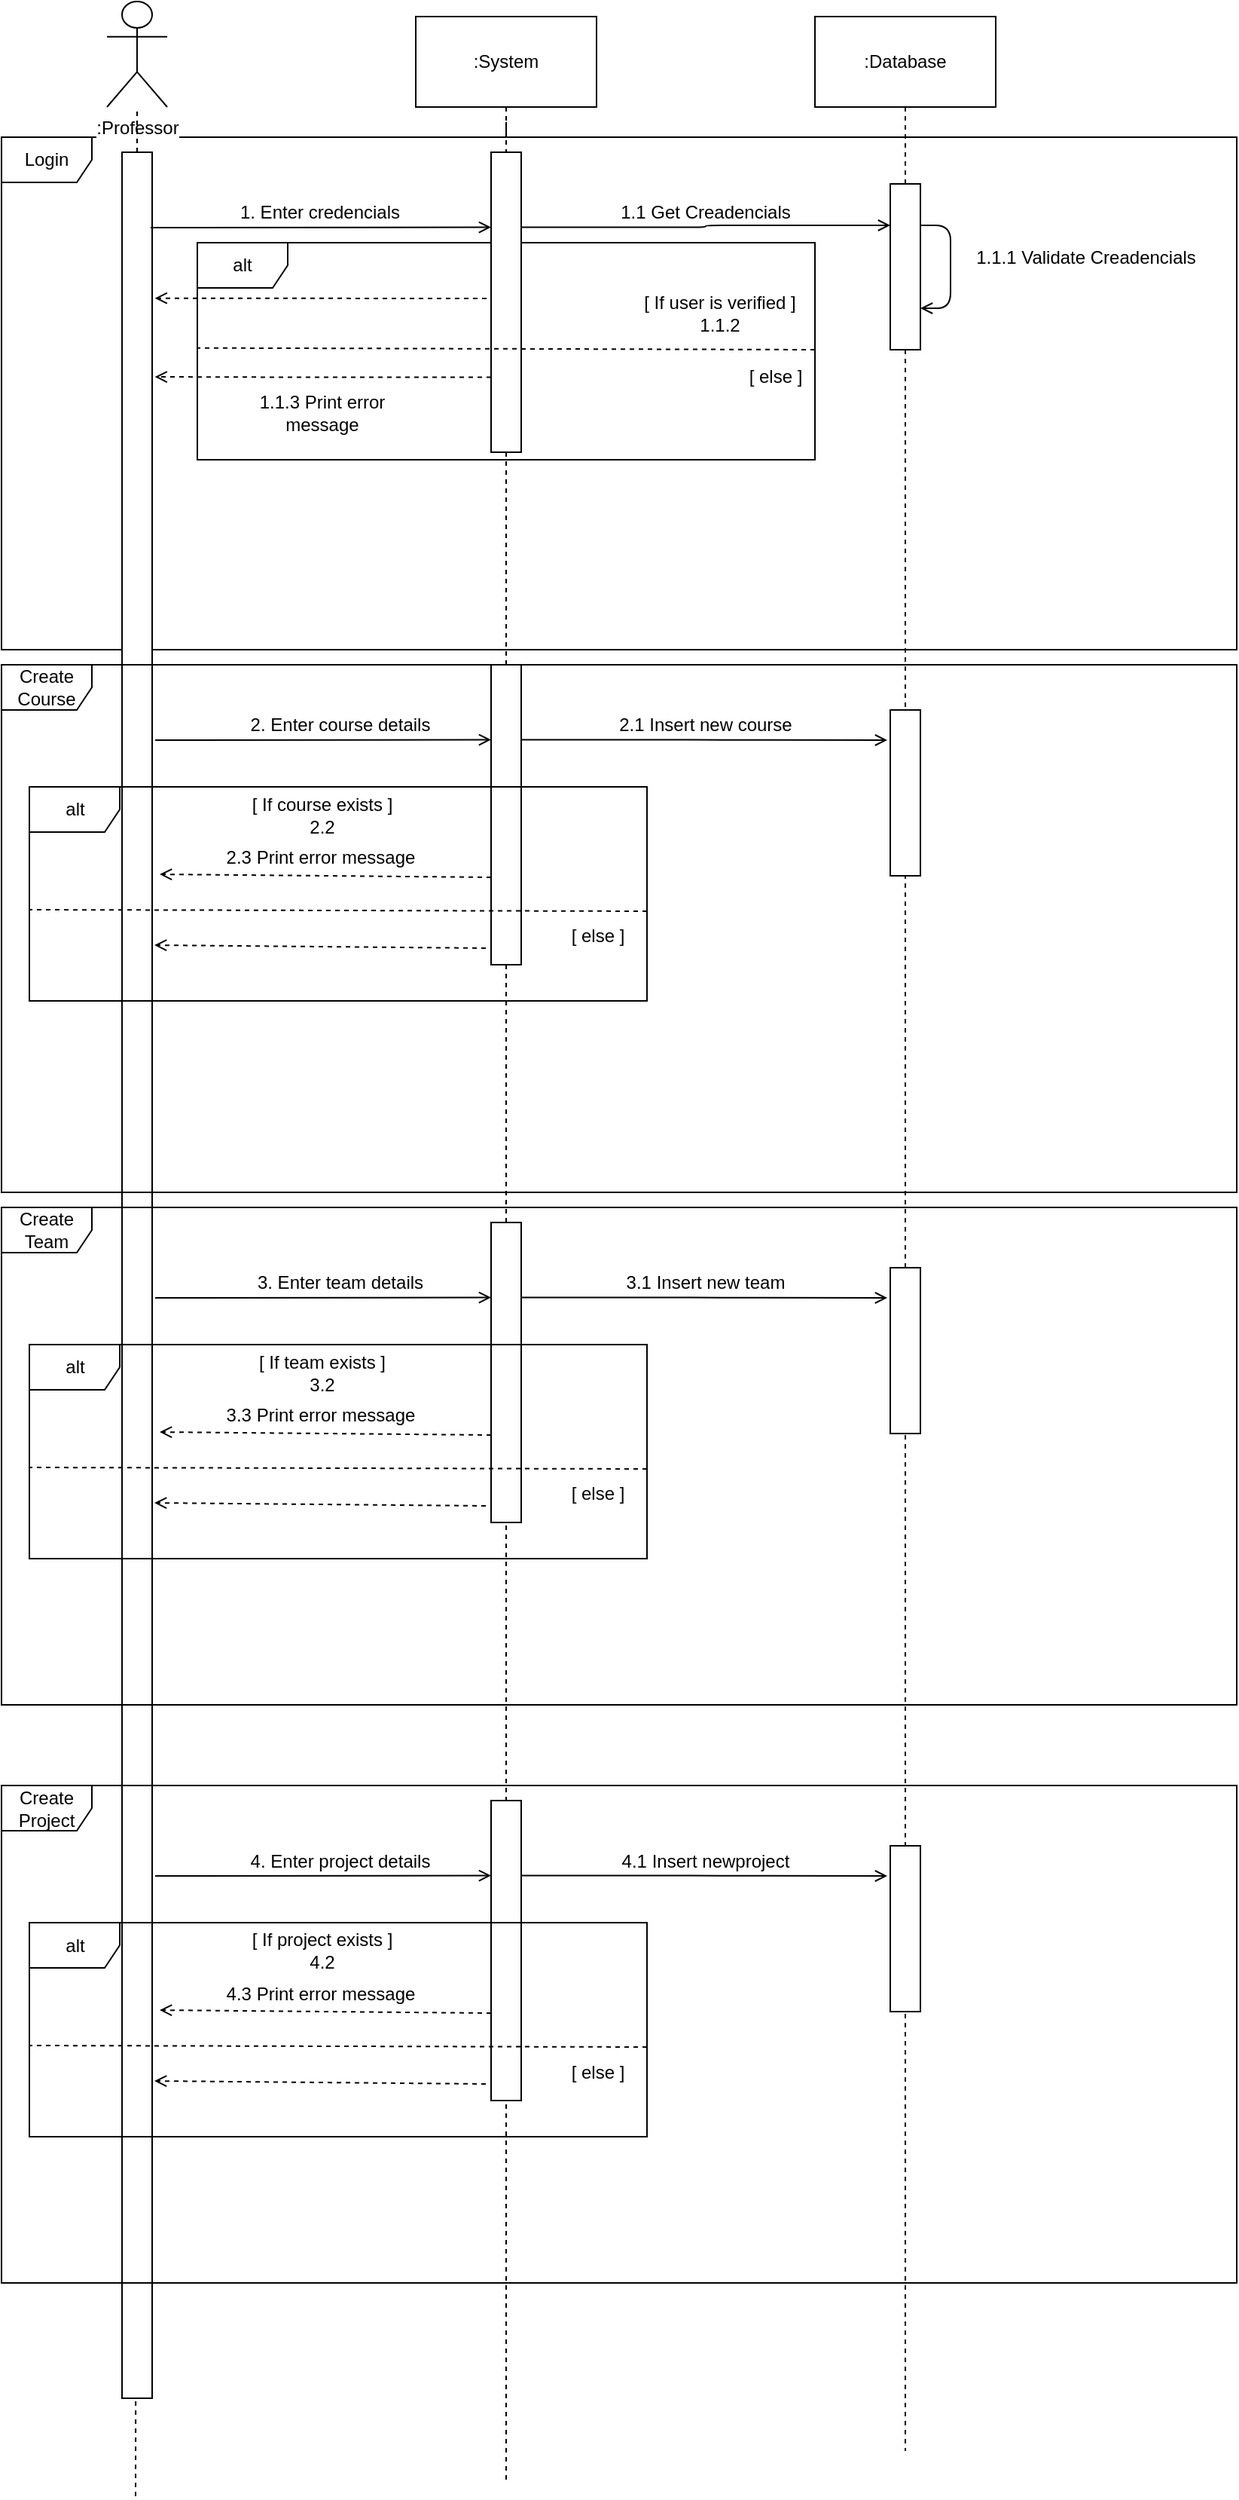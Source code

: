 <mxfile version="10.8.1" type="device"><diagram name="Page-1" id="13e1069c-82ec-6db2-03f1-153e76fe0fe0"><mxGraphModel dx="1885" dy="1888" grid="1" gridSize="10" guides="1" tooltips="1" connect="1" arrows="1" fold="1" page="1" pageScale="1" pageWidth="1100" pageHeight="850" background="#ffffff" math="0" shadow="0"><root><mxCell id="0"/><mxCell id="1" parent="0"/><mxCell id="8hnLKRidfZK9zV9FMf3j-45" value="Login" style="shape=umlFrame;whiteSpace=wrap;html=1;fillColor=none;" vertex="1" parent="1"><mxGeometry x="118" y="125" width="820" height="340" as="geometry"/></mxCell><mxCell id="8hnLKRidfZK9zV9FMf3j-36" value="alt" style="shape=umlFrame;whiteSpace=wrap;html=1;fillColor=none;" vertex="1" parent="1"><mxGeometry x="248" y="195" width="410" height="144" as="geometry"/></mxCell><mxCell id="8hnLKRidfZK9zV9FMf3j-4" value="&lt;div&gt;:Professor&lt;/div&gt;" style="shape=umlActor;verticalLabelPosition=bottom;labelBackgroundColor=#ffffff;verticalAlign=top;html=1;outlineConnect=0;" vertex="1" parent="1"><mxGeometry x="188" y="35" width="40" height="70" as="geometry"/></mxCell><mxCell id="8hnLKRidfZK9zV9FMf3j-13" style="edgeStyle=orthogonalEdgeStyle;rounded=0;orthogonalLoop=1;jettySize=auto;html=1;exitX=0.5;exitY=1;exitDx=0;exitDy=0;dashed=1;endArrow=none;endFill=0;" edge="1" parent="1" source="8hnLKRidfZK9zV9FMf3j-48"><mxGeometry relative="1" as="geometry"><mxPoint x="453" y="1680" as="targetPoint"/></mxGeometry></mxCell><mxCell id="8hnLKRidfZK9zV9FMf3j-14" style="edgeStyle=orthogonalEdgeStyle;rounded=1;orthogonalLoop=1;jettySize=auto;html=1;exitX=0.5;exitY=1;exitDx=0;exitDy=0;dashed=1;endArrow=none;endFill=0;" edge="1" parent="1" source="8hnLKRidfZK9zV9FMf3j-25"><mxGeometry relative="1" as="geometry"><mxPoint x="718" y="1660" as="targetPoint"/><mxPoint x="718" y="115" as="sourcePoint"/></mxGeometry></mxCell><mxCell id="8hnLKRidfZK9zV9FMf3j-10" value="" style="endArrow=none;html=1;rounded=1;dashed=1;" edge="1" parent="1" source="8hnLKRidfZK9zV9FMf3j-16" target="8hnLKRidfZK9zV9FMf3j-4"><mxGeometry width="50" height="50" relative="1" as="geometry"><mxPoint x="207" y="775" as="sourcePoint"/><mxPoint x="238" y="135" as="targetPoint"/></mxGeometry></mxCell><mxCell id="8hnLKRidfZK9zV9FMf3j-16" value="" style="rounded=0;whiteSpace=wrap;html=1;" vertex="1" parent="1"><mxGeometry x="198" y="135" width="20" height="1490" as="geometry"/></mxCell><mxCell id="8hnLKRidfZK9zV9FMf3j-17" value="" style="endArrow=none;html=1;rounded=1;dashed=1;" edge="1" parent="1" target="8hnLKRidfZK9zV9FMf3j-16"><mxGeometry width="50" height="50" relative="1" as="geometry"><mxPoint x="207" y="1690" as="sourcePoint"/><mxPoint x="207.95" y="105" as="targetPoint"/></mxGeometry></mxCell><mxCell id="8hnLKRidfZK9zV9FMf3j-29" style="edgeStyle=orthogonalEdgeStyle;rounded=1;orthogonalLoop=1;jettySize=auto;html=1;exitX=1;exitY=0.25;exitDx=0;exitDy=0;entryX=0;entryY=0.25;entryDx=0;entryDy=0;endArrow=open;endFill=0;" edge="1" parent="1" source="8hnLKRidfZK9zV9FMf3j-18" target="8hnLKRidfZK9zV9FMf3j-25"><mxGeometry relative="1" as="geometry"/></mxCell><mxCell id="8hnLKRidfZK9zV9FMf3j-42" style="edgeStyle=orthogonalEdgeStyle;rounded=1;orthogonalLoop=1;jettySize=auto;html=1;exitX=0;exitY=0.75;exitDx=0;exitDy=0;entryX=1.091;entryY=0.1;entryDx=0;entryDy=0;dashed=1;endArrow=open;endFill=0;entryPerimeter=0;" edge="1" parent="1" source="8hnLKRidfZK9zV9FMf3j-18" target="8hnLKRidfZK9zV9FMf3j-16"><mxGeometry relative="1" as="geometry"/></mxCell><mxCell id="8hnLKRidfZK9zV9FMf3j-18" value="" style="rounded=0;whiteSpace=wrap;html=1;" vertex="1" parent="1"><mxGeometry x="443" y="135" width="20" height="199" as="geometry"/></mxCell><mxCell id="8hnLKRidfZK9zV9FMf3j-19" style="edgeStyle=orthogonalEdgeStyle;rounded=0;orthogonalLoop=1;jettySize=auto;html=1;exitX=0.5;exitY=1;exitDx=0;exitDy=0;dashed=1;endArrow=none;endFill=0;" edge="1" parent="1" source="8hnLKRidfZK9zV9FMf3j-22" target="8hnLKRidfZK9zV9FMf3j-18"><mxGeometry relative="1" as="geometry"><mxPoint x="453" y="775" as="targetPoint"/><mxPoint x="451" y="110" as="sourcePoint"/></mxGeometry></mxCell><mxCell id="8hnLKRidfZK9zV9FMf3j-20" value="" style="endArrow=open;html=1;entryX=0;entryY=0.25;entryDx=0;entryDy=0;endFill=0;" edge="1" parent="1" target="8hnLKRidfZK9zV9FMf3j-18"><mxGeometry width="50" height="50" relative="1" as="geometry"><mxPoint x="217" y="185" as="sourcePoint"/><mxPoint x="288" y="145" as="targetPoint"/></mxGeometry></mxCell><mxCell id="8hnLKRidfZK9zV9FMf3j-21" value="1. Enter credencials" style="text;html=1;strokeColor=none;fillColor=none;align=center;verticalAlign=middle;whiteSpace=wrap;rounded=0;" vertex="1" parent="1"><mxGeometry x="268" y="165" width="123" height="20" as="geometry"/></mxCell><mxCell id="8hnLKRidfZK9zV9FMf3j-22" value=":System" style="rounded=0;whiteSpace=wrap;html=1;" vertex="1" parent="1"><mxGeometry x="393" y="45" width="120" height="60" as="geometry"/></mxCell><mxCell id="8hnLKRidfZK9zV9FMf3j-23" value=":Database" style="rounded=0;whiteSpace=wrap;html=1;" vertex="1" parent="1"><mxGeometry x="658" y="45" width="120" height="60" as="geometry"/></mxCell><mxCell id="8hnLKRidfZK9zV9FMf3j-25" value="" style="rounded=0;whiteSpace=wrap;html=1;" vertex="1" parent="1"><mxGeometry x="708" y="156" width="20" height="110" as="geometry"/></mxCell><mxCell id="8hnLKRidfZK9zV9FMf3j-27" style="edgeStyle=orthogonalEdgeStyle;rounded=1;orthogonalLoop=1;jettySize=auto;html=1;exitX=0.5;exitY=1;exitDx=0;exitDy=0;dashed=1;endArrow=none;endFill=0;" edge="1" parent="1" source="8hnLKRidfZK9zV9FMf3j-23" target="8hnLKRidfZK9zV9FMf3j-25"><mxGeometry relative="1" as="geometry"><mxPoint x="718" y="775" as="targetPoint"/><mxPoint x="718" y="105" as="sourcePoint"/></mxGeometry></mxCell><mxCell id="8hnLKRidfZK9zV9FMf3j-28" value="1.1 Get Creadencials " style="text;html=1;strokeColor=none;fillColor=none;align=center;verticalAlign=middle;whiteSpace=wrap;rounded=0;" vertex="1" parent="1"><mxGeometry x="524" y="165" width="123" height="20" as="geometry"/></mxCell><mxCell id="8hnLKRidfZK9zV9FMf3j-30" style="edgeStyle=orthogonalEdgeStyle;rounded=1;orthogonalLoop=1;jettySize=auto;html=1;exitX=1;exitY=0.25;exitDx=0;exitDy=0;entryX=1;entryY=0.75;entryDx=0;entryDy=0;endArrow=open;endFill=0;" edge="1" parent="1" source="8hnLKRidfZK9zV9FMf3j-25" target="8hnLKRidfZK9zV9FMf3j-25"><mxGeometry relative="1" as="geometry"/></mxCell><mxCell id="8hnLKRidfZK9zV9FMf3j-31" value="1.1.1 Validate Creadencials " style="text;html=1;strokeColor=none;fillColor=none;align=center;verticalAlign=middle;whiteSpace=wrap;rounded=0;" vertex="1" parent="1"><mxGeometry x="758" y="195" width="160" height="20" as="geometry"/></mxCell><mxCell id="8hnLKRidfZK9zV9FMf3j-38" value="" style="endArrow=open;html=1;exitX=-0.15;exitY=0.691;exitDx=0;exitDy=0;exitPerimeter=0;endFill=0;entryX=1.091;entryY=0.065;entryDx=0;entryDy=0;entryPerimeter=0;dashed=1;" edge="1" parent="1" target="8hnLKRidfZK9zV9FMf3j-16"><mxGeometry width="50" height="50" relative="1" as="geometry"><mxPoint x="440" y="232" as="sourcePoint"/><mxPoint x="238" y="232" as="targetPoint"/></mxGeometry></mxCell><mxCell id="8hnLKRidfZK9zV9FMf3j-39" value="&lt;div&gt;[ If user is verified ]&lt;/div&gt;&lt;div&gt;1.1.2&lt;br&gt;&lt;/div&gt;" style="text;html=1;strokeColor=none;fillColor=none;align=center;verticalAlign=middle;whiteSpace=wrap;rounded=0;" vertex="1" parent="1"><mxGeometry x="534" y="225" width="122" height="34" as="geometry"/></mxCell><mxCell id="8hnLKRidfZK9zV9FMf3j-40" value="" style="endArrow=none;dashed=1;html=1;exitX=1;exitY=0.493;exitDx=0;exitDy=0;exitPerimeter=0;entryX=0;entryY=0.485;entryDx=0;entryDy=0;entryPerimeter=0;" edge="1" parent="1" source="8hnLKRidfZK9zV9FMf3j-36" target="8hnLKRidfZK9zV9FMf3j-36"><mxGeometry width="50" height="50" relative="1" as="geometry"><mxPoint x="388" y="301" as="sourcePoint"/><mxPoint x="438" y="251" as="targetPoint"/></mxGeometry></mxCell><mxCell id="8hnLKRidfZK9zV9FMf3j-43" value="[ else ]" style="text;html=1;strokeColor=none;fillColor=none;align=center;verticalAlign=middle;whiteSpace=wrap;rounded=0;" vertex="1" parent="1"><mxGeometry x="608" y="277" width="48" height="14" as="geometry"/></mxCell><mxCell id="8hnLKRidfZK9zV9FMf3j-44" value="1.1.3 Print error message" style="text;html=1;strokeColor=none;fillColor=none;align=center;verticalAlign=middle;whiteSpace=wrap;rounded=0;" vertex="1" parent="1"><mxGeometry x="269.5" y="291" width="122" height="34" as="geometry"/></mxCell><mxCell id="8hnLKRidfZK9zV9FMf3j-54" style="edgeStyle=orthogonalEdgeStyle;rounded=1;orthogonalLoop=1;jettySize=auto;html=1;exitX=1;exitY=0.25;exitDx=0;exitDy=0;entryX=-0.1;entryY=0.182;entryDx=0;entryDy=0;entryPerimeter=0;endArrow=open;endFill=0;" edge="1" parent="1" source="8hnLKRidfZK9zV9FMf3j-48" target="8hnLKRidfZK9zV9FMf3j-53"><mxGeometry relative="1" as="geometry"/></mxCell><mxCell id="8hnLKRidfZK9zV9FMf3j-48" value="" style="rounded=0;whiteSpace=wrap;html=1;" vertex="1" parent="1"><mxGeometry x="443" y="475" width="20" height="199" as="geometry"/></mxCell><mxCell id="8hnLKRidfZK9zV9FMf3j-49" style="edgeStyle=orthogonalEdgeStyle;rounded=0;orthogonalLoop=1;jettySize=auto;html=1;exitX=0.5;exitY=1;exitDx=0;exitDy=0;dashed=1;endArrow=none;endFill=0;" edge="1" parent="1" source="8hnLKRidfZK9zV9FMf3j-18" target="8hnLKRidfZK9zV9FMf3j-48"><mxGeometry relative="1" as="geometry"><mxPoint x="453" y="1155" as="targetPoint"/><mxPoint x="453" y="334" as="sourcePoint"/></mxGeometry></mxCell><mxCell id="8hnLKRidfZK9zV9FMf3j-50" value="" style="endArrow=open;html=1;entryX=0;entryY=0.25;entryDx=0;entryDy=0;endFill=0;" edge="1" parent="1" target="8hnLKRidfZK9zV9FMf3j-48"><mxGeometry width="50" height="50" relative="1" as="geometry"><mxPoint x="220" y="525" as="sourcePoint"/><mxPoint x="288" y="505" as="targetPoint"/></mxGeometry></mxCell><mxCell id="8hnLKRidfZK9zV9FMf3j-51" value="2. Enter course details" style="text;html=1;strokeColor=none;fillColor=none;align=center;verticalAlign=middle;whiteSpace=wrap;rounded=0;" vertex="1" parent="1"><mxGeometry x="278" y="505" width="130" height="20" as="geometry"/></mxCell><mxCell id="8hnLKRidfZK9zV9FMf3j-53" value="" style="rounded=0;whiteSpace=wrap;html=1;" vertex="1" parent="1"><mxGeometry x="708" y="505" width="20" height="110" as="geometry"/></mxCell><mxCell id="8hnLKRidfZK9zV9FMf3j-55" value="2.1 Insert new course " style="text;html=1;strokeColor=none;fillColor=none;align=center;verticalAlign=middle;whiteSpace=wrap;rounded=0;" vertex="1" parent="1"><mxGeometry x="513" y="505" width="145" height="20" as="geometry"/></mxCell><mxCell id="8hnLKRidfZK9zV9FMf3j-59" value="&lt;div&gt;[ If course exists ]&lt;/div&gt;&lt;div&gt;2.2&lt;br&gt;&lt;/div&gt;" style="text;html=1;strokeColor=none;fillColor=none;align=center;verticalAlign=middle;whiteSpace=wrap;rounded=0;" vertex="1" parent="1"><mxGeometry x="269.5" y="562" width="122" height="25" as="geometry"/></mxCell><mxCell id="8hnLKRidfZK9zV9FMf3j-60" value="[ else ]" style="text;html=1;strokeColor=none;fillColor=none;align=center;verticalAlign=middle;whiteSpace=wrap;rounded=0;" vertex="1" parent="1"><mxGeometry x="490" y="648" width="48" height="14" as="geometry"/></mxCell><mxCell id="8hnLKRidfZK9zV9FMf3j-62" value="" style="endArrow=none;dashed=1;html=1;exitX=1;exitY=0.493;exitDx=0;exitDy=0;exitPerimeter=0;entryX=0;entryY=0.485;entryDx=0;entryDy=0;entryPerimeter=0;" edge="1" parent="1"><mxGeometry width="50" height="50" relative="1" as="geometry"><mxPoint x="546.5" y="638.5" as="sourcePoint"/><mxPoint x="136.5" y="637.5" as="targetPoint"/></mxGeometry></mxCell><mxCell id="8hnLKRidfZK9zV9FMf3j-64" value="" style="endArrow=open;html=1;exitX=-0.15;exitY=0.691;exitDx=0;exitDy=0;exitPerimeter=0;endFill=0;entryX=1.1;entryY=0.1;entryDx=0;entryDy=0;entryPerimeter=0;dashed=1;" edge="1" parent="1"><mxGeometry width="50" height="50" relative="1" as="geometry"><mxPoint x="443" y="616" as="sourcePoint"/><mxPoint x="223" y="614" as="targetPoint"/></mxGeometry></mxCell><mxCell id="8hnLKRidfZK9zV9FMf3j-65" value="2.3 Print error message" style="text;html=1;strokeColor=none;fillColor=none;align=center;verticalAlign=middle;whiteSpace=wrap;rounded=0;" vertex="1" parent="1"><mxGeometry x="258.5" y="596" width="142" height="14" as="geometry"/></mxCell><mxCell id="8hnLKRidfZK9zV9FMf3j-66" value="" style="endArrow=open;html=1;exitX=-0.15;exitY=0.691;exitDx=0;exitDy=0;exitPerimeter=0;endFill=0;entryX=1.1;entryY=0.1;entryDx=0;entryDy=0;entryPerimeter=0;dashed=1;" edge="1" parent="1"><mxGeometry width="50" height="50" relative="1" as="geometry"><mxPoint x="439.5" y="663" as="sourcePoint"/><mxPoint x="219.5" y="661" as="targetPoint"/></mxGeometry></mxCell><mxCell id="8hnLKRidfZK9zV9FMf3j-58" value="alt" style="shape=umlFrame;whiteSpace=wrap;html=1;fillColor=none;" vertex="1" parent="1"><mxGeometry x="136.5" y="556" width="410" height="142" as="geometry"/></mxCell><mxCell id="8hnLKRidfZK9zV9FMf3j-67" style="edgeStyle=orthogonalEdgeStyle;rounded=1;orthogonalLoop=1;jettySize=auto;html=1;exitX=1;exitY=0.25;exitDx=0;exitDy=0;entryX=-0.1;entryY=0.182;entryDx=0;entryDy=0;entryPerimeter=0;endArrow=open;endFill=0;" edge="1" parent="1" source="8hnLKRidfZK9zV9FMf3j-68" target="8hnLKRidfZK9zV9FMf3j-71"><mxGeometry relative="1" as="geometry"/></mxCell><mxCell id="8hnLKRidfZK9zV9FMf3j-68" value="" style="rounded=0;whiteSpace=wrap;html=1;" vertex="1" parent="1"><mxGeometry x="443" y="845" width="20" height="199" as="geometry"/></mxCell><mxCell id="8hnLKRidfZK9zV9FMf3j-69" value="" style="endArrow=open;html=1;entryX=0;entryY=0.25;entryDx=0;entryDy=0;endFill=0;" edge="1" parent="1" target="8hnLKRidfZK9zV9FMf3j-68"><mxGeometry width="50" height="50" relative="1" as="geometry"><mxPoint x="220" y="895" as="sourcePoint"/><mxPoint x="288" y="875" as="targetPoint"/></mxGeometry></mxCell><mxCell id="8hnLKRidfZK9zV9FMf3j-70" value="3. Enter team details" style="text;html=1;strokeColor=none;fillColor=none;align=center;verticalAlign=middle;whiteSpace=wrap;rounded=0;" vertex="1" parent="1"><mxGeometry x="278" y="875" width="130" height="20" as="geometry"/></mxCell><mxCell id="8hnLKRidfZK9zV9FMf3j-71" value="" style="rounded=0;whiteSpace=wrap;html=1;" vertex="1" parent="1"><mxGeometry x="708" y="875" width="20" height="110" as="geometry"/></mxCell><mxCell id="8hnLKRidfZK9zV9FMf3j-72" value="3.1 Insert new team " style="text;html=1;strokeColor=none;fillColor=none;align=center;verticalAlign=middle;whiteSpace=wrap;rounded=0;" vertex="1" parent="1"><mxGeometry x="513" y="875" width="145" height="20" as="geometry"/></mxCell><mxCell id="8hnLKRidfZK9zV9FMf3j-73" value="&lt;div&gt;[ If team exists ]&lt;/div&gt;&lt;div&gt;3.2&lt;br&gt;&lt;/div&gt;" style="text;html=1;strokeColor=none;fillColor=none;align=center;verticalAlign=middle;whiteSpace=wrap;rounded=0;" vertex="1" parent="1"><mxGeometry x="269.5" y="932" width="122" height="25" as="geometry"/></mxCell><mxCell id="8hnLKRidfZK9zV9FMf3j-74" value="[ else ]" style="text;html=1;strokeColor=none;fillColor=none;align=center;verticalAlign=middle;whiteSpace=wrap;rounded=0;" vertex="1" parent="1"><mxGeometry x="490" y="1018" width="48" height="14" as="geometry"/></mxCell><mxCell id="8hnLKRidfZK9zV9FMf3j-75" value="" style="endArrow=none;dashed=1;html=1;exitX=1;exitY=0.493;exitDx=0;exitDy=0;exitPerimeter=0;entryX=0;entryY=0.485;entryDx=0;entryDy=0;entryPerimeter=0;" edge="1" parent="1"><mxGeometry width="50" height="50" relative="1" as="geometry"><mxPoint x="546.5" y="1008.5" as="sourcePoint"/><mxPoint x="136.5" y="1007.5" as="targetPoint"/></mxGeometry></mxCell><mxCell id="8hnLKRidfZK9zV9FMf3j-76" value="" style="endArrow=open;html=1;exitX=-0.15;exitY=0.691;exitDx=0;exitDy=0;exitPerimeter=0;endFill=0;entryX=1.1;entryY=0.1;entryDx=0;entryDy=0;entryPerimeter=0;dashed=1;" edge="1" parent="1"><mxGeometry width="50" height="50" relative="1" as="geometry"><mxPoint x="443" y="986" as="sourcePoint"/><mxPoint x="223" y="984" as="targetPoint"/></mxGeometry></mxCell><mxCell id="8hnLKRidfZK9zV9FMf3j-77" value="3.3 Print error message" style="text;html=1;strokeColor=none;fillColor=none;align=center;verticalAlign=middle;whiteSpace=wrap;rounded=0;" vertex="1" parent="1"><mxGeometry x="258.5" y="966" width="142" height="14" as="geometry"/></mxCell><mxCell id="8hnLKRidfZK9zV9FMf3j-78" value="" style="endArrow=open;html=1;exitX=-0.15;exitY=0.691;exitDx=0;exitDy=0;exitPerimeter=0;endFill=0;entryX=1.1;entryY=0.1;entryDx=0;entryDy=0;entryPerimeter=0;dashed=1;" edge="1" parent="1"><mxGeometry width="50" height="50" relative="1" as="geometry"><mxPoint x="439.5" y="1033" as="sourcePoint"/><mxPoint x="219.5" y="1031.0" as="targetPoint"/></mxGeometry></mxCell><mxCell id="8hnLKRidfZK9zV9FMf3j-79" value="alt" style="shape=umlFrame;whiteSpace=wrap;html=1;fillColor=none;" vertex="1" parent="1"><mxGeometry x="136.5" y="926" width="410" height="142" as="geometry"/></mxCell><mxCell id="8hnLKRidfZK9zV9FMf3j-81" style="edgeStyle=orthogonalEdgeStyle;rounded=1;orthogonalLoop=1;jettySize=auto;html=1;exitX=1;exitY=0.25;exitDx=0;exitDy=0;entryX=-0.1;entryY=0.182;entryDx=0;entryDy=0;entryPerimeter=0;endArrow=open;endFill=0;" edge="1" parent="1" source="8hnLKRidfZK9zV9FMf3j-82" target="8hnLKRidfZK9zV9FMf3j-85"><mxGeometry relative="1" as="geometry"/></mxCell><mxCell id="8hnLKRidfZK9zV9FMf3j-82" value="" style="rounded=0;whiteSpace=wrap;html=1;" vertex="1" parent="1"><mxGeometry x="443" y="1228.5" width="20" height="199" as="geometry"/></mxCell><mxCell id="8hnLKRidfZK9zV9FMf3j-83" value="" style="endArrow=open;html=1;entryX=0;entryY=0.25;entryDx=0;entryDy=0;endFill=0;" edge="1" parent="1" target="8hnLKRidfZK9zV9FMf3j-82"><mxGeometry width="50" height="50" relative="1" as="geometry"><mxPoint x="220" y="1278.5" as="sourcePoint"/><mxPoint x="288" y="1258.5" as="targetPoint"/></mxGeometry></mxCell><mxCell id="8hnLKRidfZK9zV9FMf3j-84" value="4. Enter project details" style="text;html=1;strokeColor=none;fillColor=none;align=center;verticalAlign=middle;whiteSpace=wrap;rounded=0;" vertex="1" parent="1"><mxGeometry x="278" y="1258.5" width="130" height="20" as="geometry"/></mxCell><mxCell id="8hnLKRidfZK9zV9FMf3j-85" value="" style="rounded=0;whiteSpace=wrap;html=1;" vertex="1" parent="1"><mxGeometry x="708" y="1258.5" width="20" height="110" as="geometry"/></mxCell><mxCell id="8hnLKRidfZK9zV9FMf3j-86" value="4.1 Insert newproject" style="text;html=1;strokeColor=none;fillColor=none;align=center;verticalAlign=middle;whiteSpace=wrap;rounded=0;" vertex="1" parent="1"><mxGeometry x="513" y="1258.5" width="145" height="20" as="geometry"/></mxCell><mxCell id="8hnLKRidfZK9zV9FMf3j-87" value="&lt;div&gt;[ If project exists ]&lt;/div&gt;&lt;div&gt;4.2&lt;br&gt;&lt;/div&gt;" style="text;html=1;strokeColor=none;fillColor=none;align=center;verticalAlign=middle;whiteSpace=wrap;rounded=0;" vertex="1" parent="1"><mxGeometry x="269.5" y="1315.5" width="122" height="25" as="geometry"/></mxCell><mxCell id="8hnLKRidfZK9zV9FMf3j-88" value="[ else ]" style="text;html=1;strokeColor=none;fillColor=none;align=center;verticalAlign=middle;whiteSpace=wrap;rounded=0;" vertex="1" parent="1"><mxGeometry x="490" y="1401.5" width="48" height="14" as="geometry"/></mxCell><mxCell id="8hnLKRidfZK9zV9FMf3j-89" value="" style="endArrow=none;dashed=1;html=1;exitX=1;exitY=0.493;exitDx=0;exitDy=0;exitPerimeter=0;entryX=0;entryY=0.485;entryDx=0;entryDy=0;entryPerimeter=0;" edge="1" parent="1"><mxGeometry width="50" height="50" relative="1" as="geometry"><mxPoint x="546.5" y="1392" as="sourcePoint"/><mxPoint x="136.5" y="1391" as="targetPoint"/></mxGeometry></mxCell><mxCell id="8hnLKRidfZK9zV9FMf3j-90" value="" style="endArrow=open;html=1;exitX=-0.15;exitY=0.691;exitDx=0;exitDy=0;exitPerimeter=0;endFill=0;entryX=1.1;entryY=0.1;entryDx=0;entryDy=0;entryPerimeter=0;dashed=1;" edge="1" parent="1"><mxGeometry width="50" height="50" relative="1" as="geometry"><mxPoint x="443" y="1369.5" as="sourcePoint"/><mxPoint x="223" y="1367.5" as="targetPoint"/></mxGeometry></mxCell><mxCell id="8hnLKRidfZK9zV9FMf3j-91" value="4.3 Print error message" style="text;html=1;strokeColor=none;fillColor=none;align=center;verticalAlign=middle;whiteSpace=wrap;rounded=0;" vertex="1" parent="1"><mxGeometry x="258.5" y="1349.5" width="142" height="14" as="geometry"/></mxCell><mxCell id="8hnLKRidfZK9zV9FMf3j-92" value="" style="endArrow=open;html=1;exitX=-0.15;exitY=0.691;exitDx=0;exitDy=0;exitPerimeter=0;endFill=0;entryX=1.1;entryY=0.1;entryDx=0;entryDy=0;entryPerimeter=0;dashed=1;" edge="1" parent="1"><mxGeometry width="50" height="50" relative="1" as="geometry"><mxPoint x="439.5" y="1416.5" as="sourcePoint"/><mxPoint x="219.5" y="1414.5" as="targetPoint"/></mxGeometry></mxCell><mxCell id="8hnLKRidfZK9zV9FMf3j-93" value="alt" style="shape=umlFrame;whiteSpace=wrap;html=1;fillColor=none;" vertex="1" parent="1"><mxGeometry x="136.5" y="1309.5" width="410" height="142" as="geometry"/></mxCell><mxCell id="8hnLKRidfZK9zV9FMf3j-94" value="Create Project" style="shape=umlFrame;whiteSpace=wrap;html=1;fillColor=none;" vertex="1" parent="1"><mxGeometry x="118" y="1218.5" width="820" height="330" as="geometry"/></mxCell><mxCell id="8hnLKRidfZK9zV9FMf3j-80" value="Create Team" style="shape=umlFrame;whiteSpace=wrap;html=1;fillColor=none;" vertex="1" parent="1"><mxGeometry x="118" y="835" width="820" height="330" as="geometry"/></mxCell><mxCell id="8hnLKRidfZK9zV9FMf3j-52" value="Create Course" style="shape=umlFrame;whiteSpace=wrap;html=1;fillColor=none;" vertex="1" parent="1"><mxGeometry x="118" y="475" width="820" height="350" as="geometry"/></mxCell></root></mxGraphModel></diagram></mxfile>